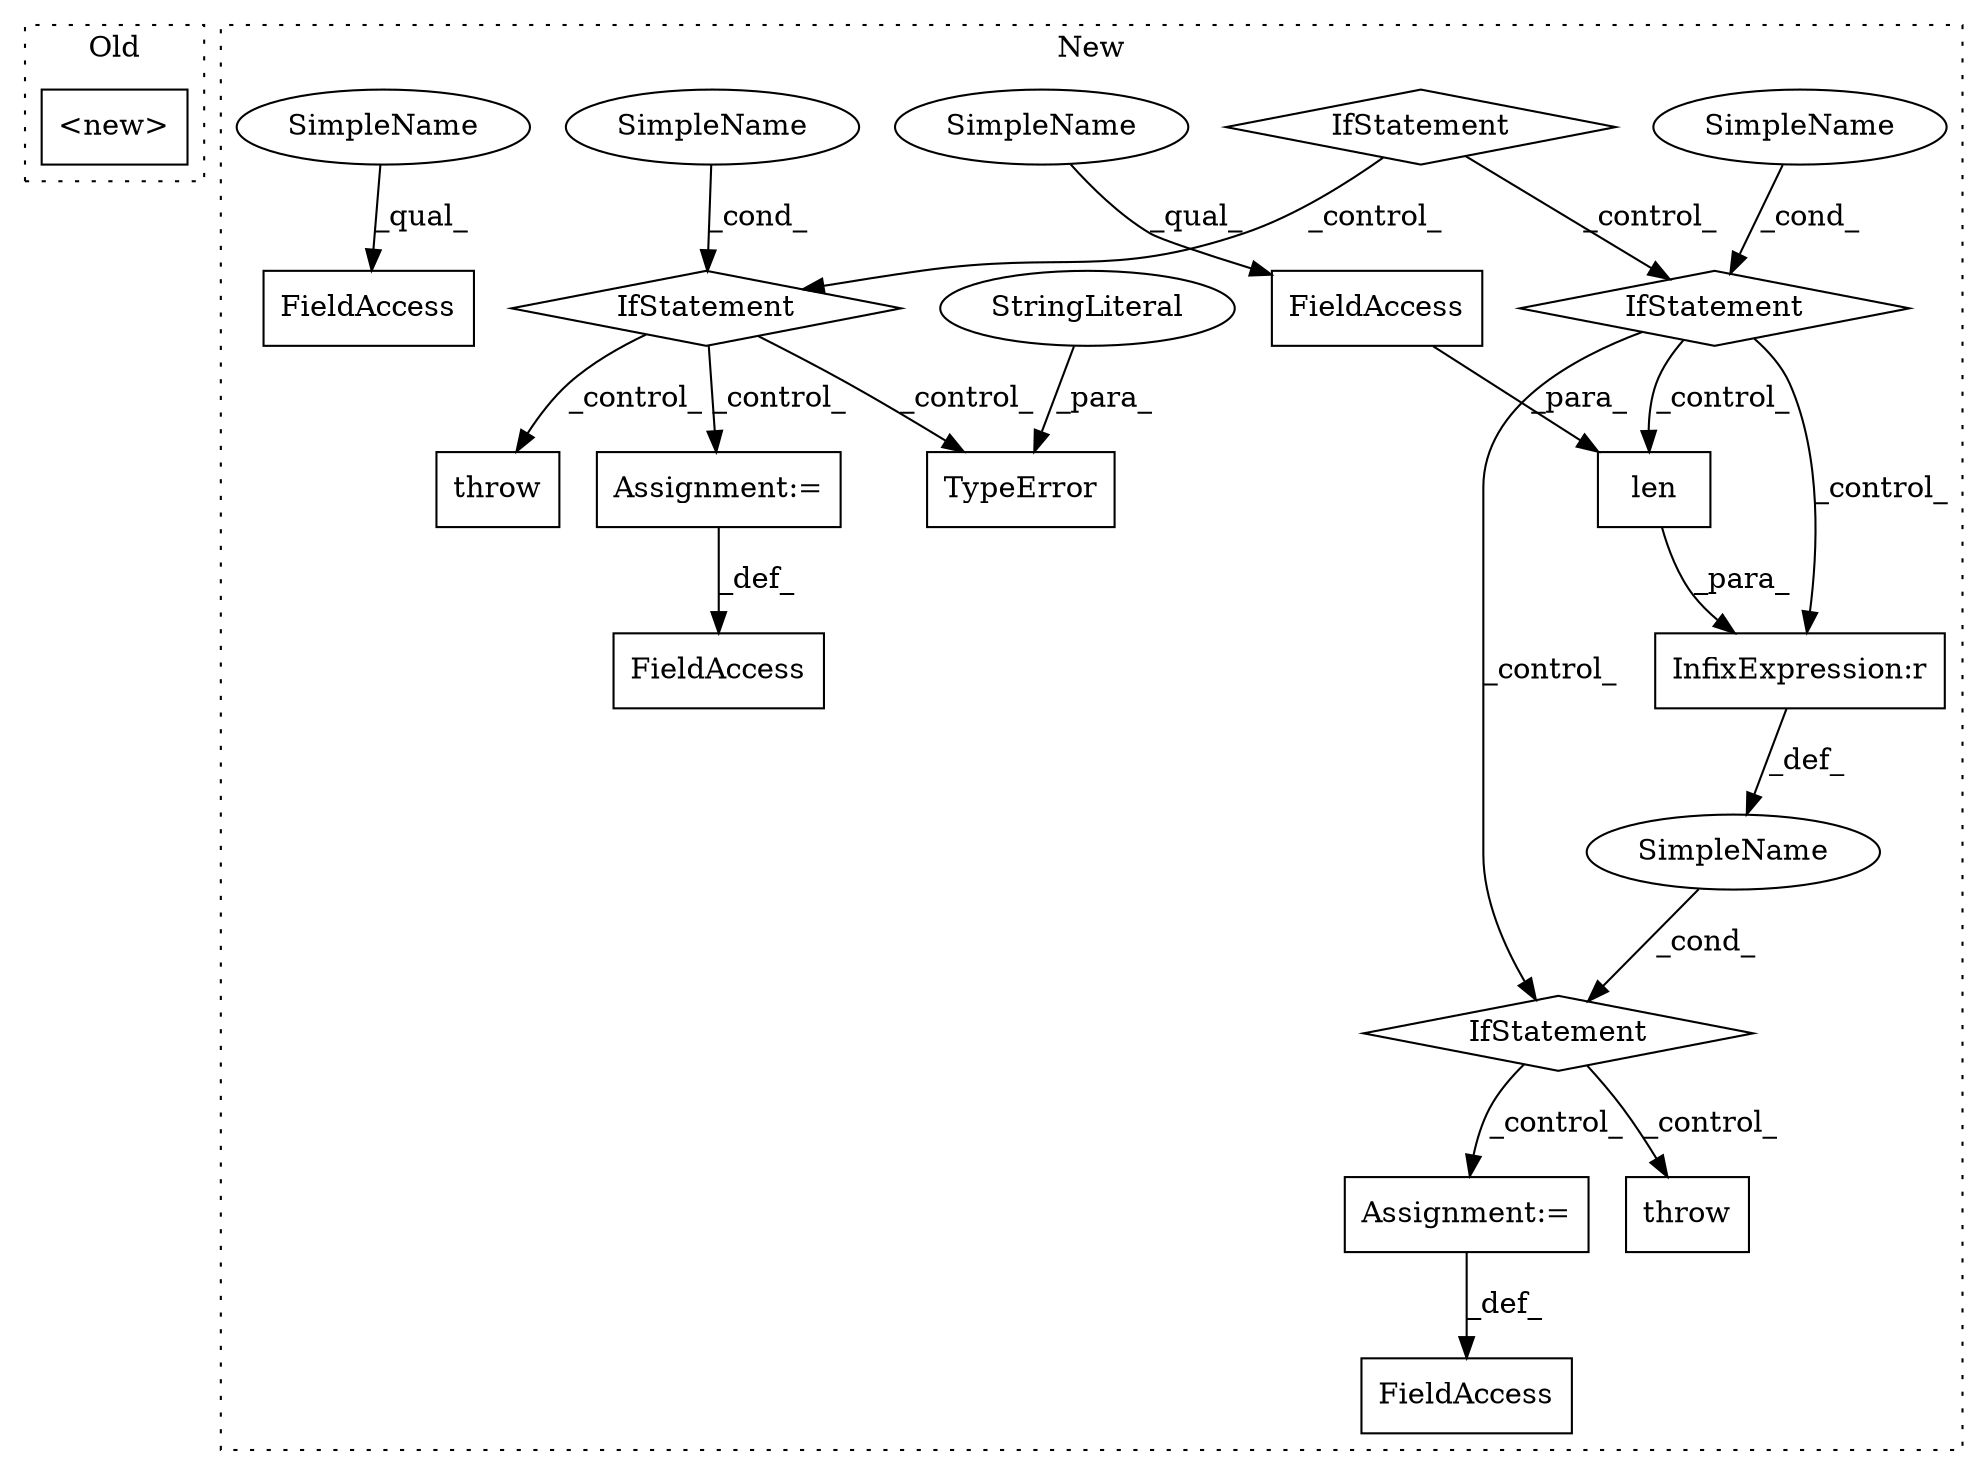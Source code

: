 digraph G {
subgraph cluster0 {
1 [label="<new>" a="46" s="253" l="8" shape="box"];
label = "Old";
style="dotted";
}
subgraph cluster1 {
2 [label="len" a="32" s="1061,1076" l="4,1" shape="box"];
3 [label="FieldAccess" a="22" s="1065" l="11" shape="box"];
4 [label="IfStatement" a="25" s="1057,1082" l="4,2" shape="diamond"];
5 [label="InfixExpression:r" a="27" s="1077" l="4" shape="box"];
6 [label="IfStatement" a="25" s="875,919" l="4,2" shape="diamond"];
7 [label="SimpleName" a="42" s="" l="" shape="ellipse"];
8 [label="Assignment:=" a="7" s="1205" l="1" shape="box"];
9 [label="SimpleName" a="42" s="" l="" shape="ellipse"];
10 [label="FieldAccess" a="22" s="1196" l="9" shape="box"];
11 [label="IfStatement" a="25" s="420,439" l="4,2" shape="diamond"];
12 [label="FieldAccess" a="22" s="652" l="11" shape="box"];
13 [label="IfStatement" a="25" s="449,499" l="4,2" shape="diamond"];
14 [label="SimpleName" a="42" s="" l="" shape="ellipse"];
15 [label="Assignment:=" a="7" s="792" l="1" shape="box"];
16 [label="FieldAccess" a="22" s="783" l="9" shape="box"];
17 [label="throw" a="53" s="1094" l="6" shape="box"];
18 [label="TypeError" a="32" s="517,627" l="10,1" shape="box"];
19 [label="StringLiteral" a="45" s="527" l="100" shape="ellipse"];
20 [label="throw" a="53" s="681" l="6" shape="box"];
21 [label="SimpleName" a="42" s="1065" l="5" shape="ellipse"];
22 [label="SimpleName" a="42" s="652" l="5" shape="ellipse"];
label = "New";
style="dotted";
}
2 -> 5 [label="_para_"];
3 -> 2 [label="_para_"];
4 -> 17 [label="_control_"];
4 -> 8 [label="_control_"];
5 -> 9 [label="_def_"];
6 -> 4 [label="_control_"];
6 -> 5 [label="_control_"];
6 -> 2 [label="_control_"];
7 -> 6 [label="_cond_"];
8 -> 10 [label="_def_"];
9 -> 4 [label="_cond_"];
11 -> 6 [label="_control_"];
11 -> 13 [label="_control_"];
13 -> 18 [label="_control_"];
13 -> 15 [label="_control_"];
13 -> 20 [label="_control_"];
14 -> 13 [label="_cond_"];
15 -> 16 [label="_def_"];
19 -> 18 [label="_para_"];
21 -> 3 [label="_qual_"];
22 -> 12 [label="_qual_"];
}